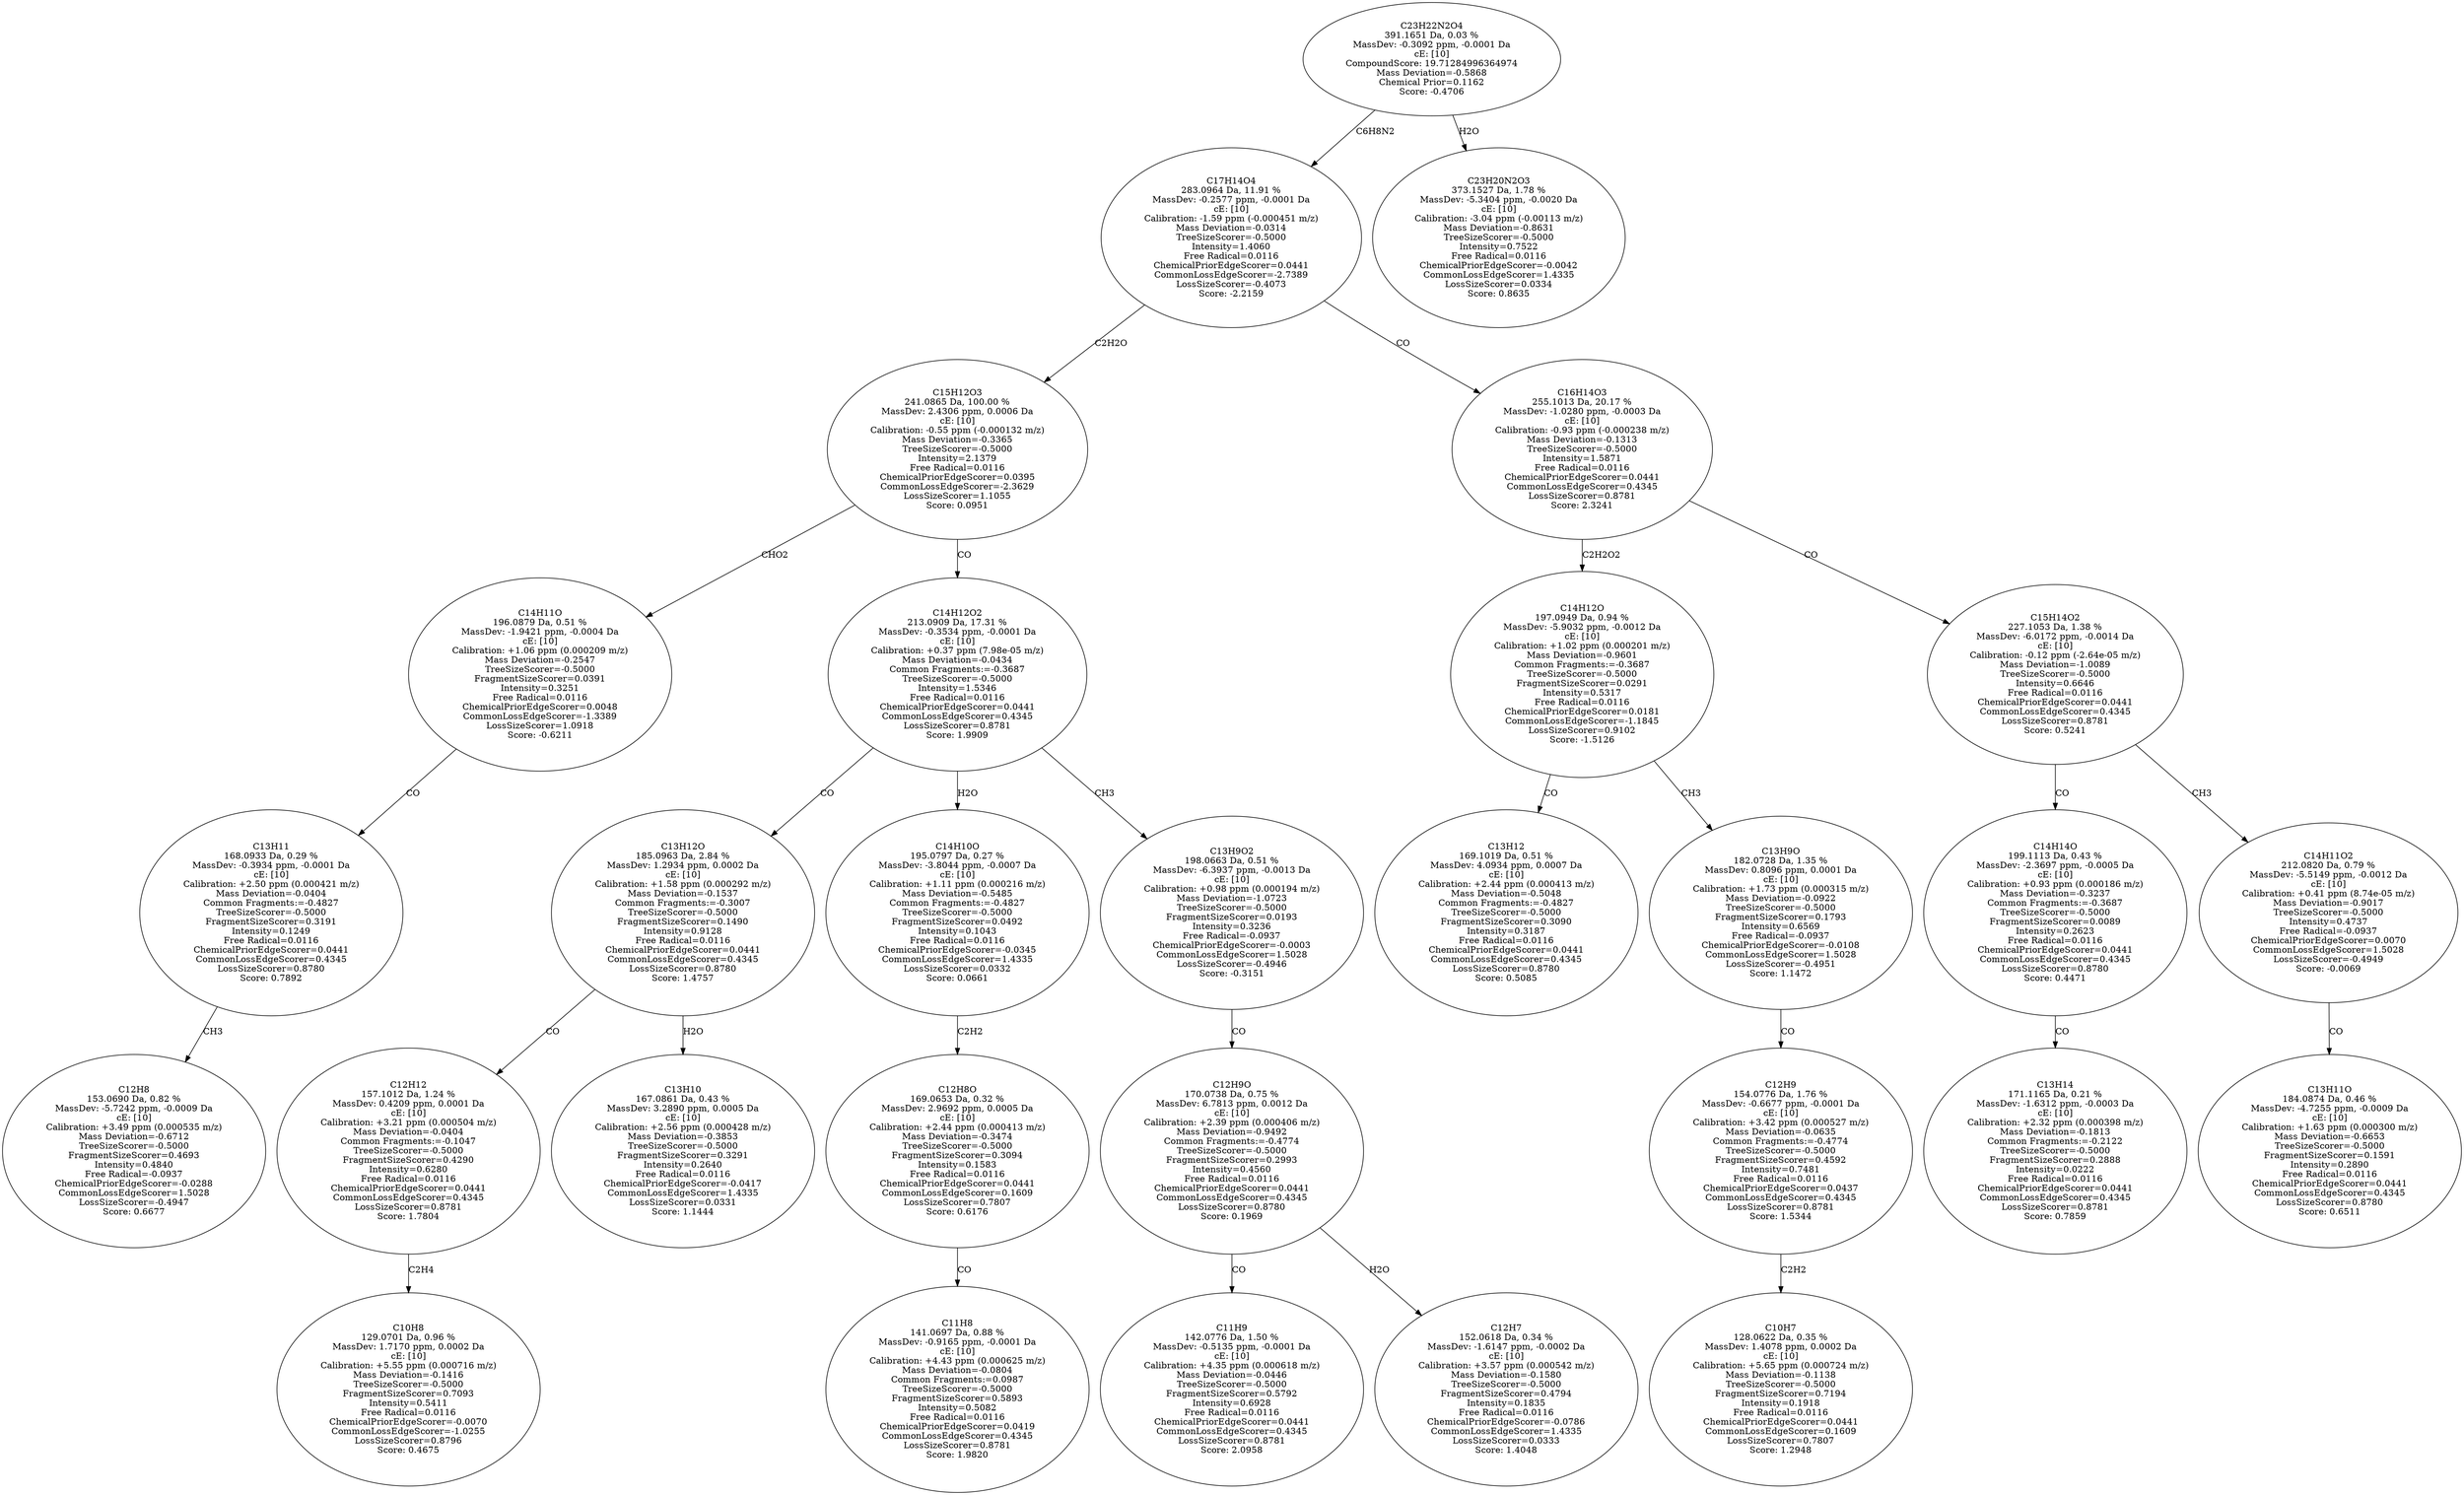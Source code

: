 strict digraph {
v1 [label="C12H8\n153.0690 Da, 0.82 %\nMassDev: -5.7242 ppm, -0.0009 Da\ncE: [10]\nCalibration: +3.49 ppm (0.000535 m/z)\nMass Deviation=-0.6712\nTreeSizeScorer=-0.5000\nFragmentSizeScorer=0.4693\nIntensity=0.4840\nFree Radical=-0.0937\nChemicalPriorEdgeScorer=-0.0288\nCommonLossEdgeScorer=1.5028\nLossSizeScorer=-0.4947\nScore: 0.6677"];
v2 [label="C13H11\n168.0933 Da, 0.29 %\nMassDev: -0.3934 ppm, -0.0001 Da\ncE: [10]\nCalibration: +2.50 ppm (0.000421 m/z)\nMass Deviation=-0.0404\nCommon Fragments:=-0.4827\nTreeSizeScorer=-0.5000\nFragmentSizeScorer=0.3191\nIntensity=0.1249\nFree Radical=0.0116\nChemicalPriorEdgeScorer=0.0441\nCommonLossEdgeScorer=0.4345\nLossSizeScorer=0.8780\nScore: 0.7892"];
v3 [label="C14H11O\n196.0879 Da, 0.51 %\nMassDev: -1.9421 ppm, -0.0004 Da\ncE: [10]\nCalibration: +1.06 ppm (0.000209 m/z)\nMass Deviation=-0.2547\nTreeSizeScorer=-0.5000\nFragmentSizeScorer=0.0391\nIntensity=0.3251\nFree Radical=0.0116\nChemicalPriorEdgeScorer=0.0048\nCommonLossEdgeScorer=-1.3389\nLossSizeScorer=1.0918\nScore: -0.6211"];
v4 [label="C10H8\n129.0701 Da, 0.96 %\nMassDev: 1.7170 ppm, 0.0002 Da\ncE: [10]\nCalibration: +5.55 ppm (0.000716 m/z)\nMass Deviation=-0.1416\nTreeSizeScorer=-0.5000\nFragmentSizeScorer=0.7093\nIntensity=0.5411\nFree Radical=0.0116\nChemicalPriorEdgeScorer=-0.0070\nCommonLossEdgeScorer=-1.0255\nLossSizeScorer=0.8796\nScore: 0.4675"];
v5 [label="C12H12\n157.1012 Da, 1.24 %\nMassDev: 0.4209 ppm, 0.0001 Da\ncE: [10]\nCalibration: +3.21 ppm (0.000504 m/z)\nMass Deviation=-0.0404\nCommon Fragments:=-0.1047\nTreeSizeScorer=-0.5000\nFragmentSizeScorer=0.4290\nIntensity=0.6280\nFree Radical=0.0116\nChemicalPriorEdgeScorer=0.0441\nCommonLossEdgeScorer=0.4345\nLossSizeScorer=0.8781\nScore: 1.7804"];
v6 [label="C13H10\n167.0861 Da, 0.43 %\nMassDev: 3.2890 ppm, 0.0005 Da\ncE: [10]\nCalibration: +2.56 ppm (0.000428 m/z)\nMass Deviation=-0.3853\nTreeSizeScorer=-0.5000\nFragmentSizeScorer=0.3291\nIntensity=0.2640\nFree Radical=0.0116\nChemicalPriorEdgeScorer=-0.0417\nCommonLossEdgeScorer=1.4335\nLossSizeScorer=0.0331\nScore: 1.1444"];
v7 [label="C13H12O\n185.0963 Da, 2.84 %\nMassDev: 1.2934 ppm, 0.0002 Da\ncE: [10]\nCalibration: +1.58 ppm (0.000292 m/z)\nMass Deviation=-0.1537\nCommon Fragments:=-0.3007\nTreeSizeScorer=-0.5000\nFragmentSizeScorer=0.1490\nIntensity=0.9128\nFree Radical=0.0116\nChemicalPriorEdgeScorer=0.0441\nCommonLossEdgeScorer=0.4345\nLossSizeScorer=0.8780\nScore: 1.4757"];
v8 [label="C11H8\n141.0697 Da, 0.88 %\nMassDev: -0.9165 ppm, -0.0001 Da\ncE: [10]\nCalibration: +4.43 ppm (0.000625 m/z)\nMass Deviation=-0.0804\nCommon Fragments:=0.0987\nTreeSizeScorer=-0.5000\nFragmentSizeScorer=0.5893\nIntensity=0.5082\nFree Radical=0.0116\nChemicalPriorEdgeScorer=0.0419\nCommonLossEdgeScorer=0.4345\nLossSizeScorer=0.8781\nScore: 1.9820"];
v9 [label="C12H8O\n169.0653 Da, 0.32 %\nMassDev: 2.9692 ppm, 0.0005 Da\ncE: [10]\nCalibration: +2.44 ppm (0.000413 m/z)\nMass Deviation=-0.3474\nTreeSizeScorer=-0.5000\nFragmentSizeScorer=0.3094\nIntensity=0.1583\nFree Radical=0.0116\nChemicalPriorEdgeScorer=0.0441\nCommonLossEdgeScorer=0.1609\nLossSizeScorer=0.7807\nScore: 0.6176"];
v10 [label="C14H10O\n195.0797 Da, 0.27 %\nMassDev: -3.8044 ppm, -0.0007 Da\ncE: [10]\nCalibration: +1.11 ppm (0.000216 m/z)\nMass Deviation=-0.5485\nCommon Fragments:=-0.4827\nTreeSizeScorer=-0.5000\nFragmentSizeScorer=0.0492\nIntensity=0.1043\nFree Radical=0.0116\nChemicalPriorEdgeScorer=-0.0345\nCommonLossEdgeScorer=1.4335\nLossSizeScorer=0.0332\nScore: 0.0661"];
v11 [label="C11H9\n142.0776 Da, 1.50 %\nMassDev: -0.5135 ppm, -0.0001 Da\ncE: [10]\nCalibration: +4.35 ppm (0.000618 m/z)\nMass Deviation=-0.0446\nTreeSizeScorer=-0.5000\nFragmentSizeScorer=0.5792\nIntensity=0.6928\nFree Radical=0.0116\nChemicalPriorEdgeScorer=0.0441\nCommonLossEdgeScorer=0.4345\nLossSizeScorer=0.8781\nScore: 2.0958"];
v12 [label="C12H7\n152.0618 Da, 0.34 %\nMassDev: -1.6147 ppm, -0.0002 Da\ncE: [10]\nCalibration: +3.57 ppm (0.000542 m/z)\nMass Deviation=-0.1580\nTreeSizeScorer=-0.5000\nFragmentSizeScorer=0.4794\nIntensity=0.1835\nFree Radical=0.0116\nChemicalPriorEdgeScorer=-0.0786\nCommonLossEdgeScorer=1.4335\nLossSizeScorer=0.0333\nScore: 1.4048"];
v13 [label="C12H9O\n170.0738 Da, 0.75 %\nMassDev: 6.7813 ppm, 0.0012 Da\ncE: [10]\nCalibration: +2.39 ppm (0.000406 m/z)\nMass Deviation=-0.9492\nCommon Fragments:=-0.4774\nTreeSizeScorer=-0.5000\nFragmentSizeScorer=0.2993\nIntensity=0.4560\nFree Radical=0.0116\nChemicalPriorEdgeScorer=0.0441\nCommonLossEdgeScorer=0.4345\nLossSizeScorer=0.8780\nScore: 0.1969"];
v14 [label="C13H9O2\n198.0663 Da, 0.51 %\nMassDev: -6.3937 ppm, -0.0013 Da\ncE: [10]\nCalibration: +0.98 ppm (0.000194 m/z)\nMass Deviation=-1.0723\nTreeSizeScorer=-0.5000\nFragmentSizeScorer=0.0193\nIntensity=0.3236\nFree Radical=-0.0937\nChemicalPriorEdgeScorer=-0.0003\nCommonLossEdgeScorer=1.5028\nLossSizeScorer=-0.4946\nScore: -0.3151"];
v15 [label="C14H12O2\n213.0909 Da, 17.31 %\nMassDev: -0.3534 ppm, -0.0001 Da\ncE: [10]\nCalibration: +0.37 ppm (7.98e-05 m/z)\nMass Deviation=-0.0434\nCommon Fragments:=-0.3687\nTreeSizeScorer=-0.5000\nIntensity=1.5346\nFree Radical=0.0116\nChemicalPriorEdgeScorer=0.0441\nCommonLossEdgeScorer=0.4345\nLossSizeScorer=0.8781\nScore: 1.9909"];
v16 [label="C15H12O3\n241.0865 Da, 100.00 %\nMassDev: 2.4306 ppm, 0.0006 Da\ncE: [10]\nCalibration: -0.55 ppm (-0.000132 m/z)\nMass Deviation=-0.3365\nTreeSizeScorer=-0.5000\nIntensity=2.1379\nFree Radical=0.0116\nChemicalPriorEdgeScorer=0.0395\nCommonLossEdgeScorer=-2.3629\nLossSizeScorer=1.1055\nScore: 0.0951"];
v17 [label="C13H12\n169.1019 Da, 0.51 %\nMassDev: 4.0934 ppm, 0.0007 Da\ncE: [10]\nCalibration: +2.44 ppm (0.000413 m/z)\nMass Deviation=-0.5048\nCommon Fragments:=-0.4827\nTreeSizeScorer=-0.5000\nFragmentSizeScorer=0.3090\nIntensity=0.3187\nFree Radical=0.0116\nChemicalPriorEdgeScorer=0.0441\nCommonLossEdgeScorer=0.4345\nLossSizeScorer=0.8780\nScore: 0.5085"];
v18 [label="C10H7\n128.0622 Da, 0.35 %\nMassDev: 1.4078 ppm, 0.0002 Da\ncE: [10]\nCalibration: +5.65 ppm (0.000724 m/z)\nMass Deviation=-0.1138\nTreeSizeScorer=-0.5000\nFragmentSizeScorer=0.7194\nIntensity=0.1918\nFree Radical=0.0116\nChemicalPriorEdgeScorer=0.0441\nCommonLossEdgeScorer=0.1609\nLossSizeScorer=0.7807\nScore: 1.2948"];
v19 [label="C12H9\n154.0776 Da, 1.76 %\nMassDev: -0.6677 ppm, -0.0001 Da\ncE: [10]\nCalibration: +3.42 ppm (0.000527 m/z)\nMass Deviation=-0.0635\nCommon Fragments:=-0.4774\nTreeSizeScorer=-0.5000\nFragmentSizeScorer=0.4592\nIntensity=0.7481\nFree Radical=0.0116\nChemicalPriorEdgeScorer=0.0437\nCommonLossEdgeScorer=0.4345\nLossSizeScorer=0.8781\nScore: 1.5344"];
v20 [label="C13H9O\n182.0728 Da, 1.35 %\nMassDev: 0.8096 ppm, 0.0001 Da\ncE: [10]\nCalibration: +1.73 ppm (0.000315 m/z)\nMass Deviation=-0.0922\nTreeSizeScorer=-0.5000\nFragmentSizeScorer=0.1793\nIntensity=0.6569\nFree Radical=-0.0937\nChemicalPriorEdgeScorer=-0.0108\nCommonLossEdgeScorer=1.5028\nLossSizeScorer=-0.4951\nScore: 1.1472"];
v21 [label="C14H12O\n197.0949 Da, 0.94 %\nMassDev: -5.9032 ppm, -0.0012 Da\ncE: [10]\nCalibration: +1.02 ppm (0.000201 m/z)\nMass Deviation=-0.9601\nCommon Fragments:=-0.3687\nTreeSizeScorer=-0.5000\nFragmentSizeScorer=0.0291\nIntensity=0.5317\nFree Radical=0.0116\nChemicalPriorEdgeScorer=0.0181\nCommonLossEdgeScorer=-1.1845\nLossSizeScorer=0.9102\nScore: -1.5126"];
v22 [label="C13H14\n171.1165 Da, 0.21 %\nMassDev: -1.6312 ppm, -0.0003 Da\ncE: [10]\nCalibration: +2.32 ppm (0.000398 m/z)\nMass Deviation=-0.1813\nCommon Fragments:=-0.2122\nTreeSizeScorer=-0.5000\nFragmentSizeScorer=0.2888\nIntensity=0.0222\nFree Radical=0.0116\nChemicalPriorEdgeScorer=0.0441\nCommonLossEdgeScorer=0.4345\nLossSizeScorer=0.8781\nScore: 0.7859"];
v23 [label="C14H14O\n199.1113 Da, 0.43 %\nMassDev: -2.3697 ppm, -0.0005 Da\ncE: [10]\nCalibration: +0.93 ppm (0.000186 m/z)\nMass Deviation=-0.3237\nCommon Fragments:=-0.3687\nTreeSizeScorer=-0.5000\nFragmentSizeScorer=0.0089\nIntensity=0.2623\nFree Radical=0.0116\nChemicalPriorEdgeScorer=0.0441\nCommonLossEdgeScorer=0.4345\nLossSizeScorer=0.8780\nScore: 0.4471"];
v24 [label="C13H11O\n184.0874 Da, 0.46 %\nMassDev: -4.7255 ppm, -0.0009 Da\ncE: [10]\nCalibration: +1.63 ppm (0.000300 m/z)\nMass Deviation=-0.6653\nTreeSizeScorer=-0.5000\nFragmentSizeScorer=0.1591\nIntensity=0.2890\nFree Radical=0.0116\nChemicalPriorEdgeScorer=0.0441\nCommonLossEdgeScorer=0.4345\nLossSizeScorer=0.8780\nScore: 0.6511"];
v25 [label="C14H11O2\n212.0820 Da, 0.79 %\nMassDev: -5.5149 ppm, -0.0012 Da\ncE: [10]\nCalibration: +0.41 ppm (8.74e-05 m/z)\nMass Deviation=-0.9017\nTreeSizeScorer=-0.5000\nIntensity=0.4737\nFree Radical=-0.0937\nChemicalPriorEdgeScorer=0.0070\nCommonLossEdgeScorer=1.5028\nLossSizeScorer=-0.4949\nScore: -0.0069"];
v26 [label="C15H14O2\n227.1053 Da, 1.38 %\nMassDev: -6.0172 ppm, -0.0014 Da\ncE: [10]\nCalibration: -0.12 ppm (-2.64e-05 m/z)\nMass Deviation=-1.0089\nTreeSizeScorer=-0.5000\nIntensity=0.6646\nFree Radical=0.0116\nChemicalPriorEdgeScorer=0.0441\nCommonLossEdgeScorer=0.4345\nLossSizeScorer=0.8781\nScore: 0.5241"];
v27 [label="C16H14O3\n255.1013 Da, 20.17 %\nMassDev: -1.0280 ppm, -0.0003 Da\ncE: [10]\nCalibration: -0.93 ppm (-0.000238 m/z)\nMass Deviation=-0.1313\nTreeSizeScorer=-0.5000\nIntensity=1.5871\nFree Radical=0.0116\nChemicalPriorEdgeScorer=0.0441\nCommonLossEdgeScorer=0.4345\nLossSizeScorer=0.8781\nScore: 2.3241"];
v28 [label="C17H14O4\n283.0964 Da, 11.91 %\nMassDev: -0.2577 ppm, -0.0001 Da\ncE: [10]\nCalibration: -1.59 ppm (-0.000451 m/z)\nMass Deviation=-0.0314\nTreeSizeScorer=-0.5000\nIntensity=1.4060\nFree Radical=0.0116\nChemicalPriorEdgeScorer=0.0441\nCommonLossEdgeScorer=-2.7389\nLossSizeScorer=-0.4073\nScore: -2.2159"];
v29 [label="C23H20N2O3\n373.1527 Da, 1.78 %\nMassDev: -5.3404 ppm, -0.0020 Da\ncE: [10]\nCalibration: -3.04 ppm (-0.00113 m/z)\nMass Deviation=-0.8631\nTreeSizeScorer=-0.5000\nIntensity=0.7522\nFree Radical=0.0116\nChemicalPriorEdgeScorer=-0.0042\nCommonLossEdgeScorer=1.4335\nLossSizeScorer=0.0334\nScore: 0.8635"];
v30 [label="C23H22N2O4\n391.1651 Da, 0.03 %\nMassDev: -0.3092 ppm, -0.0001 Da\ncE: [10]\nCompoundScore: 19.71284996364974\nMass Deviation=-0.5868\nChemical Prior=0.1162\nScore: -0.4706"];
v2 -> v1 [label="CH3"];
v3 -> v2 [label="CO"];
v16 -> v3 [label="CHO2"];
v5 -> v4 [label="C2H4"];
v7 -> v5 [label="CO"];
v7 -> v6 [label="H2O"];
v15 -> v7 [label="CO"];
v9 -> v8 [label="CO"];
v10 -> v9 [label="C2H2"];
v15 -> v10 [label="H2O"];
v13 -> v11 [label="CO"];
v13 -> v12 [label="H2O"];
v14 -> v13 [label="CO"];
v15 -> v14 [label="CH3"];
v16 -> v15 [label="CO"];
v28 -> v16 [label="C2H2O"];
v21 -> v17 [label="CO"];
v19 -> v18 [label="C2H2"];
v20 -> v19 [label="CO"];
v21 -> v20 [label="CH3"];
v27 -> v21 [label="C2H2O2"];
v23 -> v22 [label="CO"];
v26 -> v23 [label="CO"];
v25 -> v24 [label="CO"];
v26 -> v25 [label="CH3"];
v27 -> v26 [label="CO"];
v28 -> v27 [label="CO"];
v30 -> v28 [label="C6H8N2"];
v30 -> v29 [label="H2O"];
}